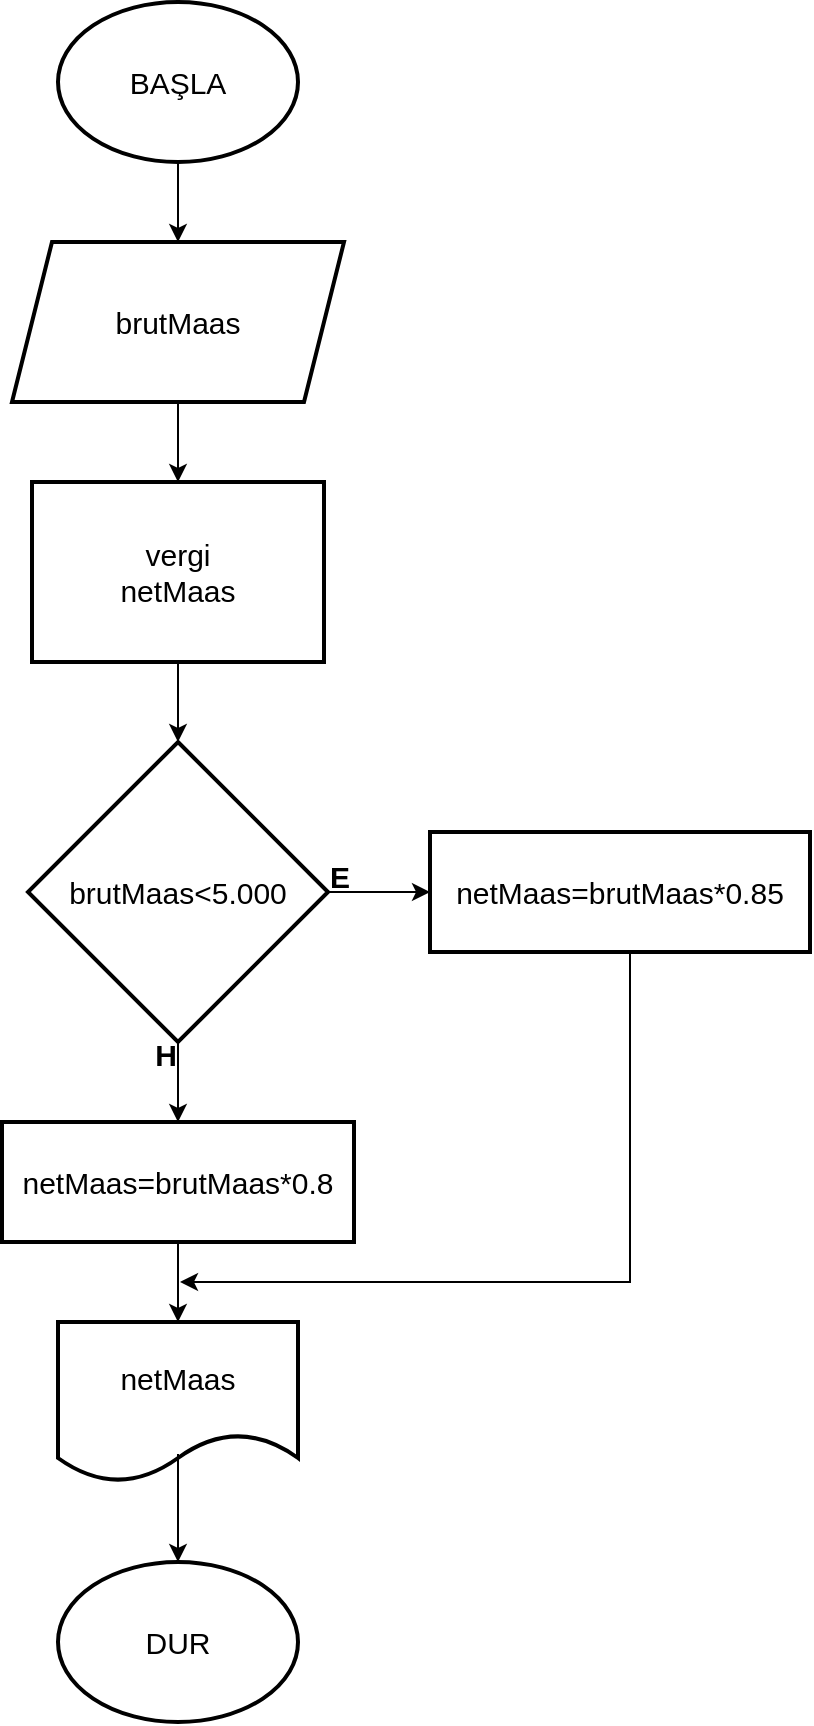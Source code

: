 <mxfile version="15.7.3" type="device"><diagram id="Oc4FeFiJKQJxL_PkymEh" name="Sayfa -1"><mxGraphModel dx="1038" dy="660" grid="1" gridSize="10" guides="1" tooltips="1" connect="1" arrows="1" fold="1" page="1" pageScale="1" pageWidth="827" pageHeight="1169" math="0" shadow="0"><root><mxCell id="0"/><mxCell id="1" parent="0"/><mxCell id="pOnRPc3s-Ovz4ZHb-kEO-3" value="" style="edgeStyle=orthogonalEdgeStyle;rounded=0;orthogonalLoop=1;jettySize=auto;html=1;" parent="1" source="pOnRPc3s-Ovz4ZHb-kEO-1" target="pOnRPc3s-Ovz4ZHb-kEO-2" edge="1"><mxGeometry relative="1" as="geometry"/></mxCell><mxCell id="pOnRPc3s-Ovz4ZHb-kEO-1" value="&lt;font style=&quot;font-size: 15px&quot;&gt;BAŞLA&lt;/font&gt;" style="ellipse;whiteSpace=wrap;html=1;strokeWidth=2;" parent="1" vertex="1"><mxGeometry x="354" y="10" width="120" height="80" as="geometry"/></mxCell><mxCell id="pOnRPc3s-Ovz4ZHb-kEO-26" value="" style="edgeStyle=orthogonalEdgeStyle;rounded=0;orthogonalLoop=1;jettySize=auto;html=1;fontSize=15;" parent="1" source="pOnRPc3s-Ovz4ZHb-kEO-2" target="pOnRPc3s-Ovz4ZHb-kEO-25" edge="1"><mxGeometry relative="1" as="geometry"/></mxCell><mxCell id="pOnRPc3s-Ovz4ZHb-kEO-2" value="&lt;font style=&quot;font-size: 15px&quot;&gt;brutMaas&lt;/font&gt;" style="shape=parallelogram;perimeter=parallelogramPerimeter;whiteSpace=wrap;html=1;fixedSize=1;strokeWidth=2;" parent="1" vertex="1"><mxGeometry x="331" y="130" width="166" height="80" as="geometry"/></mxCell><mxCell id="pOnRPc3s-Ovz4ZHb-kEO-31" value="" style="edgeStyle=orthogonalEdgeStyle;rounded=0;orthogonalLoop=1;jettySize=auto;html=1;fontSize=15;" parent="1" source="pOnRPc3s-Ovz4ZHb-kEO-25" target="pOnRPc3s-Ovz4ZHb-kEO-29" edge="1"><mxGeometry relative="1" as="geometry"/></mxCell><mxCell id="pOnRPc3s-Ovz4ZHb-kEO-25" value="&lt;font style=&quot;font-size: 15px&quot;&gt;vergi&lt;br&gt;netMaas&lt;/font&gt;" style="whiteSpace=wrap;html=1;strokeWidth=2;" parent="1" vertex="1"><mxGeometry x="341" y="250" width="146" height="90" as="geometry"/></mxCell><mxCell id="pOnRPc3s-Ovz4ZHb-kEO-33" value="" style="edgeStyle=orthogonalEdgeStyle;rounded=0;orthogonalLoop=1;jettySize=auto;html=1;fontSize=15;" parent="1" source="pOnRPc3s-Ovz4ZHb-kEO-29" target="pOnRPc3s-Ovz4ZHb-kEO-32" edge="1"><mxGeometry relative="1" as="geometry"/></mxCell><mxCell id="pOnRPc3s-Ovz4ZHb-kEO-35" value="" style="edgeStyle=orthogonalEdgeStyle;rounded=0;orthogonalLoop=1;jettySize=auto;html=1;fontSize=15;" parent="1" source="pOnRPc3s-Ovz4ZHb-kEO-29" target="pOnRPc3s-Ovz4ZHb-kEO-34" edge="1"><mxGeometry relative="1" as="geometry"/></mxCell><mxCell id="pOnRPc3s-Ovz4ZHb-kEO-29" value="&lt;font style=&quot;font-size: 15px&quot;&gt;brutMaas&amp;lt;5.000&lt;/font&gt;" style="rhombus;whiteSpace=wrap;html=1;strokeWidth=2;" parent="1" vertex="1"><mxGeometry x="339" y="380" width="150" height="150" as="geometry"/></mxCell><mxCell id="pOnRPc3s-Ovz4ZHb-kEO-37" value="" style="edgeStyle=orthogonalEdgeStyle;rounded=0;orthogonalLoop=1;jettySize=auto;html=1;fontSize=15;" parent="1" source="pOnRPc3s-Ovz4ZHb-kEO-32" target="pOnRPc3s-Ovz4ZHb-kEO-36" edge="1"><mxGeometry relative="1" as="geometry"/></mxCell><mxCell id="pOnRPc3s-Ovz4ZHb-kEO-32" value="&lt;font style=&quot;font-size: 15px&quot;&gt;netMaas=brutMaas*0.8&lt;/font&gt;" style="whiteSpace=wrap;html=1;strokeWidth=2;" parent="1" vertex="1"><mxGeometry x="326" y="570" width="176" height="60" as="geometry"/></mxCell><mxCell id="pOnRPc3s-Ovz4ZHb-kEO-38" style="edgeStyle=orthogonalEdgeStyle;rounded=0;orthogonalLoop=1;jettySize=auto;html=1;fontSize=15;" parent="1" edge="1"><mxGeometry relative="1" as="geometry"><mxPoint x="415" y="650" as="targetPoint"/><mxPoint x="645" y="485" as="sourcePoint"/><Array as="points"><mxPoint x="640" y="485"/><mxPoint x="640" y="650"/></Array></mxGeometry></mxCell><mxCell id="pOnRPc3s-Ovz4ZHb-kEO-34" value="&lt;font style=&quot;font-size: 15px&quot;&gt;netMaas=brutMaas*0.85&lt;/font&gt;" style="whiteSpace=wrap;html=1;strokeWidth=2;" parent="1" vertex="1"><mxGeometry x="540" y="425" width="190" height="60" as="geometry"/></mxCell><mxCell id="pOnRPc3s-Ovz4ZHb-kEO-42" value="" style="edgeStyle=orthogonalEdgeStyle;rounded=0;orthogonalLoop=1;jettySize=auto;html=1;fontSize=15;" parent="1" source="pOnRPc3s-Ovz4ZHb-kEO-36" target="pOnRPc3s-Ovz4ZHb-kEO-41" edge="1"><mxGeometry relative="1" as="geometry"/></mxCell><mxCell id="pOnRPc3s-Ovz4ZHb-kEO-36" value="&lt;font style=&quot;font-size: 15px&quot;&gt;netMaas&lt;/font&gt;" style="shape=document;whiteSpace=wrap;html=1;boundedLbl=1;strokeWidth=2;" parent="1" vertex="1"><mxGeometry x="354" y="670" width="120" height="80" as="geometry"/></mxCell><mxCell id="pOnRPc3s-Ovz4ZHb-kEO-41" value="&lt;font style=&quot;font-size: 15px&quot;&gt;DUR&lt;/font&gt;" style="ellipse;whiteSpace=wrap;html=1;strokeWidth=2;" parent="1" vertex="1"><mxGeometry x="354" y="790" width="120" height="80" as="geometry"/></mxCell><mxCell id="pOnRPc3s-Ovz4ZHb-kEO-44" value="" style="endArrow=none;html=1;rounded=0;fontSize=15;" parent="1" edge="1"><mxGeometry width="50" height="50" relative="1" as="geometry"><mxPoint x="414" y="766" as="sourcePoint"/><mxPoint x="414" y="736" as="targetPoint"/></mxGeometry></mxCell><mxCell id="o4xpGxldaP8hQRbPcERb-1" value="&lt;b&gt;&lt;font style=&quot;font-size: 15px&quot;&gt;E&lt;/font&gt;&lt;/b&gt;" style="text;html=1;strokeColor=none;fillColor=none;align=center;verticalAlign=middle;whiteSpace=wrap;rounded=0;" parent="1" vertex="1"><mxGeometry x="465" y="432" width="60" height="30" as="geometry"/></mxCell><mxCell id="o4xpGxldaP8hQRbPcERb-2" value="&lt;b&gt;&lt;font style=&quot;font-size: 15px&quot;&gt;H&lt;/font&gt;&lt;/b&gt;" style="text;html=1;strokeColor=none;fillColor=none;align=center;verticalAlign=middle;whiteSpace=wrap;rounded=0;" parent="1" vertex="1"><mxGeometry x="378" y="521" width="60" height="30" as="geometry"/></mxCell></root></mxGraphModel></diagram></mxfile>